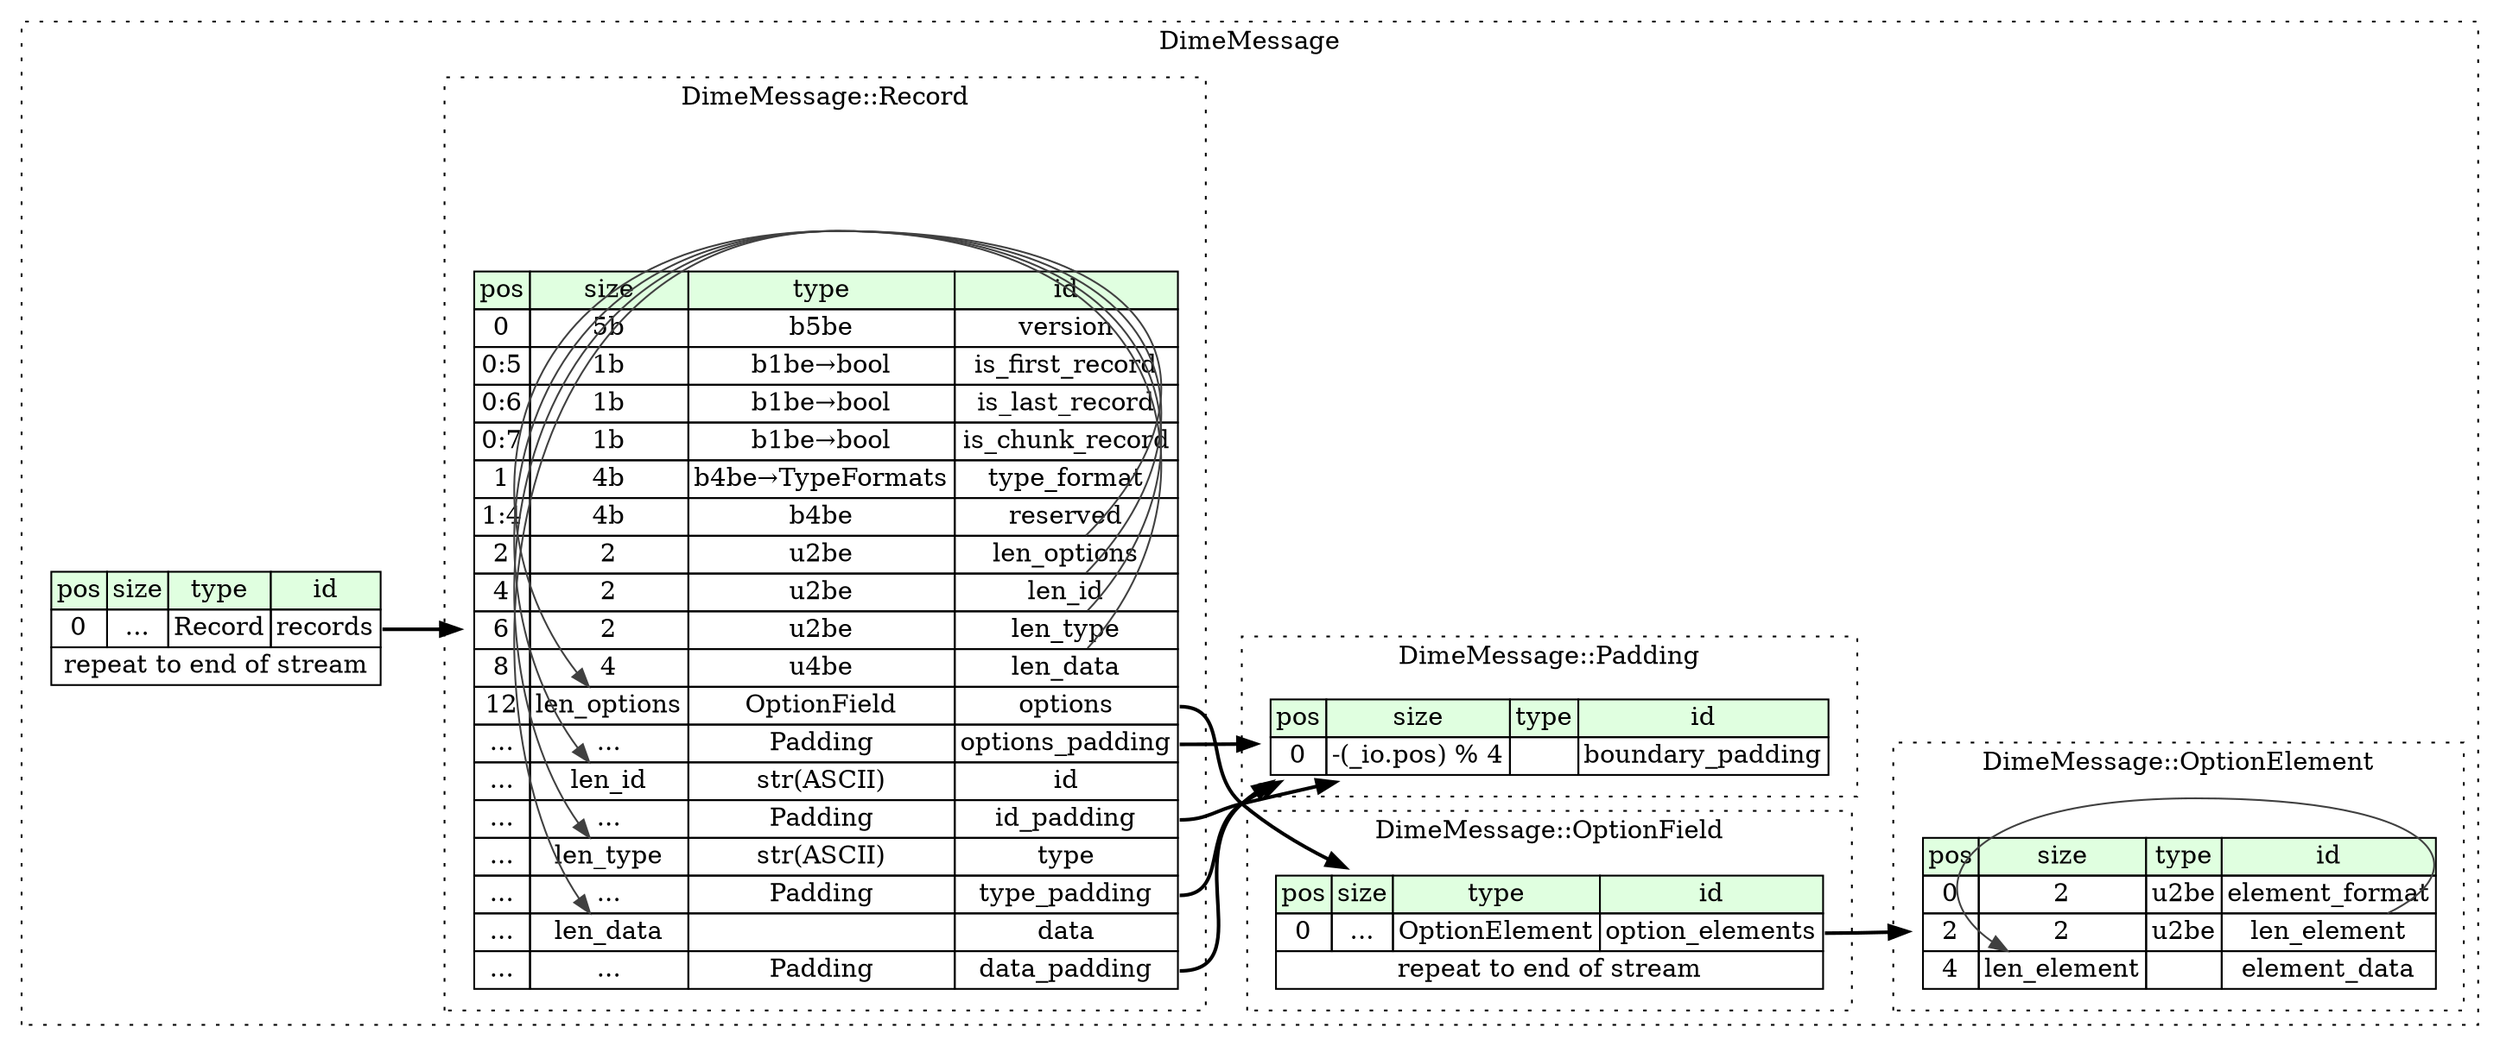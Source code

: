 digraph {
	rankdir=LR;
	node [shape=plaintext];
	subgraph cluster__dime_message {
		label="DimeMessage";
		graph[style=dotted];

		dime_message__seq [label=<<TABLE BORDER="0" CELLBORDER="1" CELLSPACING="0">
			<TR><TD BGCOLOR="#E0FFE0">pos</TD><TD BGCOLOR="#E0FFE0">size</TD><TD BGCOLOR="#E0FFE0">type</TD><TD BGCOLOR="#E0FFE0">id</TD></TR>
			<TR><TD PORT="records_pos">0</TD><TD PORT="records_size">...</TD><TD>Record</TD><TD PORT="records_type">records</TD></TR>
			<TR><TD COLSPAN="4" PORT="records__repeat">repeat to end of stream</TD></TR>
		</TABLE>>];
		subgraph cluster__option_element {
			label="DimeMessage::OptionElement";
			graph[style=dotted];

			option_element__seq [label=<<TABLE BORDER="0" CELLBORDER="1" CELLSPACING="0">
				<TR><TD BGCOLOR="#E0FFE0">pos</TD><TD BGCOLOR="#E0FFE0">size</TD><TD BGCOLOR="#E0FFE0">type</TD><TD BGCOLOR="#E0FFE0">id</TD></TR>
				<TR><TD PORT="element_format_pos">0</TD><TD PORT="element_format_size">2</TD><TD>u2be</TD><TD PORT="element_format_type">element_format</TD></TR>
				<TR><TD PORT="len_element_pos">2</TD><TD PORT="len_element_size">2</TD><TD>u2be</TD><TD PORT="len_element_type">len_element</TD></TR>
				<TR><TD PORT="element_data_pos">4</TD><TD PORT="element_data_size">len_element</TD><TD></TD><TD PORT="element_data_type">element_data</TD></TR>
			</TABLE>>];
		}
		subgraph cluster__option_field {
			label="DimeMessage::OptionField";
			graph[style=dotted];

			option_field__seq [label=<<TABLE BORDER="0" CELLBORDER="1" CELLSPACING="0">
				<TR><TD BGCOLOR="#E0FFE0">pos</TD><TD BGCOLOR="#E0FFE0">size</TD><TD BGCOLOR="#E0FFE0">type</TD><TD BGCOLOR="#E0FFE0">id</TD></TR>
				<TR><TD PORT="option_elements_pos">0</TD><TD PORT="option_elements_size">...</TD><TD>OptionElement</TD><TD PORT="option_elements_type">option_elements</TD></TR>
				<TR><TD COLSPAN="4" PORT="option_elements__repeat">repeat to end of stream</TD></TR>
			</TABLE>>];
		}
		subgraph cluster__padding {
			label="DimeMessage::Padding";
			graph[style=dotted];

			padding__seq [label=<<TABLE BORDER="0" CELLBORDER="1" CELLSPACING="0">
				<TR><TD BGCOLOR="#E0FFE0">pos</TD><TD BGCOLOR="#E0FFE0">size</TD><TD BGCOLOR="#E0FFE0">type</TD><TD BGCOLOR="#E0FFE0">id</TD></TR>
				<TR><TD PORT="boundary_padding_pos">0</TD><TD PORT="boundary_padding_size">-(_io.pos) % 4</TD><TD></TD><TD PORT="boundary_padding_type">boundary_padding</TD></TR>
			</TABLE>>];
		}
		subgraph cluster__record {
			label="DimeMessage::Record";
			graph[style=dotted];

			record__seq [label=<<TABLE BORDER="0" CELLBORDER="1" CELLSPACING="0">
				<TR><TD BGCOLOR="#E0FFE0">pos</TD><TD BGCOLOR="#E0FFE0">size</TD><TD BGCOLOR="#E0FFE0">type</TD><TD BGCOLOR="#E0FFE0">id</TD></TR>
				<TR><TD PORT="version_pos">0</TD><TD PORT="version_size">5b</TD><TD>b5be</TD><TD PORT="version_type">version</TD></TR>
				<TR><TD PORT="is_first_record_pos">0:5</TD><TD PORT="is_first_record_size">1b</TD><TD>b1be→bool</TD><TD PORT="is_first_record_type">is_first_record</TD></TR>
				<TR><TD PORT="is_last_record_pos">0:6</TD><TD PORT="is_last_record_size">1b</TD><TD>b1be→bool</TD><TD PORT="is_last_record_type">is_last_record</TD></TR>
				<TR><TD PORT="is_chunk_record_pos">0:7</TD><TD PORT="is_chunk_record_size">1b</TD><TD>b1be→bool</TD><TD PORT="is_chunk_record_type">is_chunk_record</TD></TR>
				<TR><TD PORT="type_format_pos">1</TD><TD PORT="type_format_size">4b</TD><TD>b4be→TypeFormats</TD><TD PORT="type_format_type">type_format</TD></TR>
				<TR><TD PORT="reserved_pos">1:4</TD><TD PORT="reserved_size">4b</TD><TD>b4be</TD><TD PORT="reserved_type">reserved</TD></TR>
				<TR><TD PORT="len_options_pos">2</TD><TD PORT="len_options_size">2</TD><TD>u2be</TD><TD PORT="len_options_type">len_options</TD></TR>
				<TR><TD PORT="len_id_pos">4</TD><TD PORT="len_id_size">2</TD><TD>u2be</TD><TD PORT="len_id_type">len_id</TD></TR>
				<TR><TD PORT="len_type_pos">6</TD><TD PORT="len_type_size">2</TD><TD>u2be</TD><TD PORT="len_type_type">len_type</TD></TR>
				<TR><TD PORT="len_data_pos">8</TD><TD PORT="len_data_size">4</TD><TD>u4be</TD><TD PORT="len_data_type">len_data</TD></TR>
				<TR><TD PORT="options_pos">12</TD><TD PORT="options_size">len_options</TD><TD>OptionField</TD><TD PORT="options_type">options</TD></TR>
				<TR><TD PORT="options_padding_pos">...</TD><TD PORT="options_padding_size">...</TD><TD>Padding</TD><TD PORT="options_padding_type">options_padding</TD></TR>
				<TR><TD PORT="id_pos">...</TD><TD PORT="id_size">len_id</TD><TD>str(ASCII)</TD><TD PORT="id_type">id</TD></TR>
				<TR><TD PORT="id_padding_pos">...</TD><TD PORT="id_padding_size">...</TD><TD>Padding</TD><TD PORT="id_padding_type">id_padding</TD></TR>
				<TR><TD PORT="type_pos">...</TD><TD PORT="type_size">len_type</TD><TD>str(ASCII)</TD><TD PORT="type_type">type</TD></TR>
				<TR><TD PORT="type_padding_pos">...</TD><TD PORT="type_padding_size">...</TD><TD>Padding</TD><TD PORT="type_padding_type">type_padding</TD></TR>
				<TR><TD PORT="data_pos">...</TD><TD PORT="data_size">len_data</TD><TD></TD><TD PORT="data_type">data</TD></TR>
				<TR><TD PORT="data_padding_pos">...</TD><TD PORT="data_padding_size">...</TD><TD>Padding</TD><TD PORT="data_padding_type">data_padding</TD></TR>
			</TABLE>>];
		}
	}
	dime_message__seq:records_type -> record__seq [style=bold];
	option_element__seq:len_element_type -> option_element__seq:element_data_size [color="#404040"];
	option_field__seq:option_elements_type -> option_element__seq [style=bold];
	record__seq:len_options_type -> record__seq:options_size [color="#404040"];
	record__seq:options_type -> option_field__seq [style=bold];
	record__seq:options_padding_type -> padding__seq [style=bold];
	record__seq:len_id_type -> record__seq:id_size [color="#404040"];
	record__seq:id_padding_type -> padding__seq [style=bold];
	record__seq:len_type_type -> record__seq:type_size [color="#404040"];
	record__seq:type_padding_type -> padding__seq [style=bold];
	record__seq:len_data_type -> record__seq:data_size [color="#404040"];
	record__seq:data_padding_type -> padding__seq [style=bold];
}
